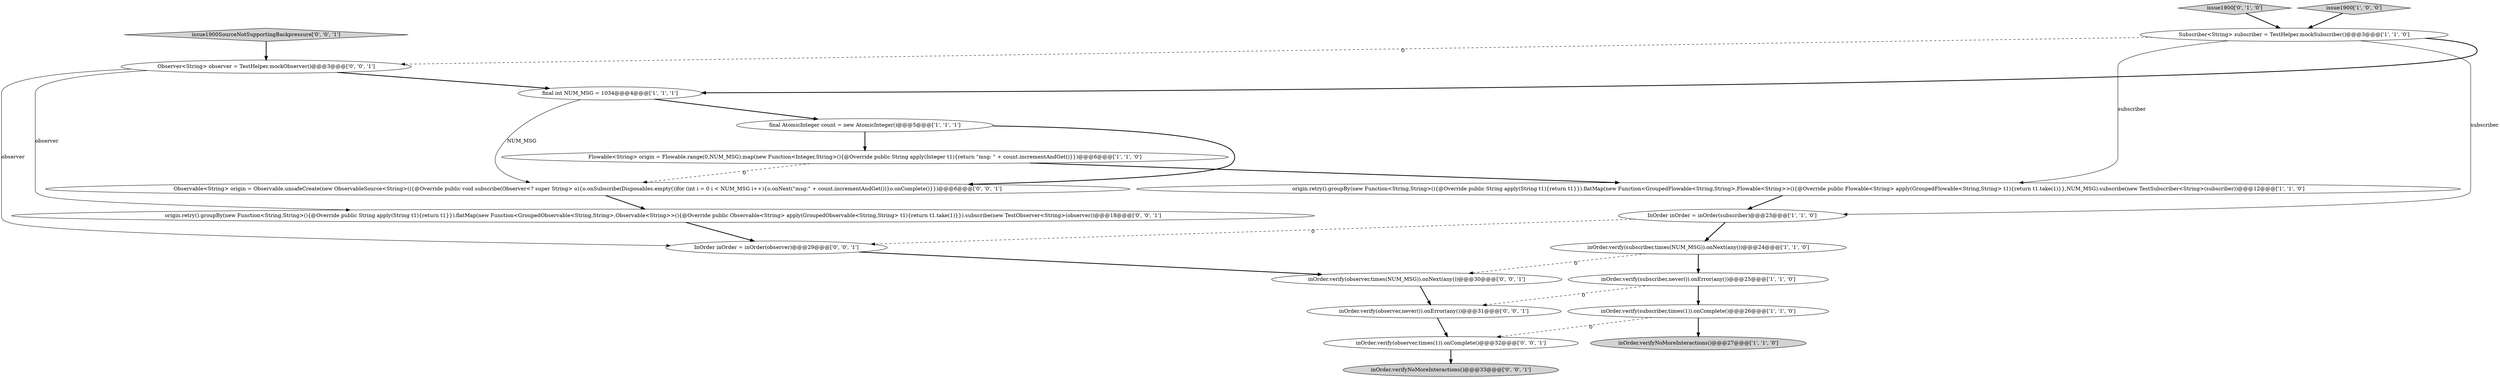 digraph {
16 [style = filled, label = "inOrder.verifyNoMoreInteractions()@@@33@@@['0', '0', '1']", fillcolor = lightgray, shape = ellipse image = "AAA0AAABBB3BBB"];
18 [style = filled, label = "issue1900SourceNotSupportingBackpressure['0', '0', '1']", fillcolor = lightgray, shape = diamond image = "AAA0AAABBB3BBB"];
3 [style = filled, label = "Flowable<String> origin = Flowable.range(0,NUM_MSG).map(new Function<Integer,String>(){@Override public String apply(Integer t1){return \"msg: \" + count.incrementAndGet()}})@@@6@@@['1', '1', '0']", fillcolor = white, shape = ellipse image = "AAA0AAABBB1BBB"];
9 [style = filled, label = "final AtomicInteger count = new AtomicInteger()@@@5@@@['1', '1', '1']", fillcolor = white, shape = ellipse image = "AAA0AAABBB1BBB"];
1 [style = filled, label = "InOrder inOrder = inOrder(subscriber)@@@23@@@['1', '1', '0']", fillcolor = white, shape = ellipse image = "AAA0AAABBB1BBB"];
11 [style = filled, label = "issue1900['0', '1', '0']", fillcolor = lightgray, shape = diamond image = "AAA0AAABBB2BBB"];
6 [style = filled, label = "inOrder.verify(subscriber,times(1)).onComplete()@@@26@@@['1', '1', '0']", fillcolor = white, shape = ellipse image = "AAA0AAABBB1BBB"];
2 [style = filled, label = "origin.retry().groupBy(new Function<String,String>(){@Override public String apply(String t1){return t1}}).flatMap(new Function<GroupedFlowable<String,String>,Flowable<String>>(){@Override public Flowable<String> apply(GroupedFlowable<String,String> t1){return t1.take(1)}},NUM_MSG).subscribe(new TestSubscriber<String>(subscriber))@@@12@@@['1', '1', '0']", fillcolor = white, shape = ellipse image = "AAA0AAABBB1BBB"];
8 [style = filled, label = "final int NUM_MSG = 1034@@@4@@@['1', '1', '1']", fillcolor = white, shape = ellipse image = "AAA0AAABBB1BBB"];
15 [style = filled, label = "inOrder.verify(observer,never()).onError(any())@@@31@@@['0', '0', '1']", fillcolor = white, shape = ellipse image = "AAA0AAABBB3BBB"];
14 [style = filled, label = "inOrder.verify(observer,times(NUM_MSG)).onNext(any())@@@30@@@['0', '0', '1']", fillcolor = white, shape = ellipse image = "AAA0AAABBB3BBB"];
19 [style = filled, label = "InOrder inOrder = inOrder(observer)@@@29@@@['0', '0', '1']", fillcolor = white, shape = ellipse image = "AAA0AAABBB3BBB"];
4 [style = filled, label = "Subscriber<String> subscriber = TestHelper.mockSubscriber()@@@3@@@['1', '1', '0']", fillcolor = white, shape = ellipse image = "AAA0AAABBB1BBB"];
5 [style = filled, label = "inOrder.verify(subscriber,never()).onError(any())@@@25@@@['1', '1', '0']", fillcolor = white, shape = ellipse image = "AAA0AAABBB1BBB"];
17 [style = filled, label = "origin.retry().groupBy(new Function<String,String>(){@Override public String apply(String t1){return t1}}).flatMap(new Function<GroupedObservable<String,String>,Observable<String>>(){@Override public Observable<String> apply(GroupedObservable<String,String> t1){return t1.take(1)}}).subscribe(new TestObserver<String>(observer))@@@18@@@['0', '0', '1']", fillcolor = white, shape = ellipse image = "AAA0AAABBB3BBB"];
10 [style = filled, label = "inOrder.verifyNoMoreInteractions()@@@27@@@['1', '1', '0']", fillcolor = lightgray, shape = ellipse image = "AAA0AAABBB1BBB"];
0 [style = filled, label = "issue1900['1', '0', '0']", fillcolor = lightgray, shape = diamond image = "AAA0AAABBB1BBB"];
7 [style = filled, label = "inOrder.verify(subscriber,times(NUM_MSG)).onNext(any())@@@24@@@['1', '1', '0']", fillcolor = white, shape = ellipse image = "AAA0AAABBB1BBB"];
12 [style = filled, label = "Observer<String> observer = TestHelper.mockObserver()@@@3@@@['0', '0', '1']", fillcolor = white, shape = ellipse image = "AAA0AAABBB3BBB"];
20 [style = filled, label = "Observable<String> origin = Observable.unsafeCreate(new ObservableSource<String>(){@Override public void subscribe(Observer<? super String> o){o.onSubscribe(Disposables.empty())for (int i = 0 i < NUM_MSG i++){o.onNext(\"msg:\" + count.incrementAndGet())}o.onComplete()}})@@@6@@@['0', '0', '1']", fillcolor = white, shape = ellipse image = "AAA0AAABBB3BBB"];
13 [style = filled, label = "inOrder.verify(observer,times(1)).onComplete()@@@32@@@['0', '0', '1']", fillcolor = white, shape = ellipse image = "AAA0AAABBB3BBB"];
3->20 [style = dashed, label="0"];
11->4 [style = bold, label=""];
8->9 [style = bold, label=""];
0->4 [style = bold, label=""];
4->12 [style = dashed, label="0"];
3->2 [style = bold, label=""];
4->1 [style = solid, label="subscriber"];
17->19 [style = bold, label=""];
9->20 [style = bold, label=""];
9->3 [style = bold, label=""];
6->13 [style = dashed, label="0"];
4->8 [style = bold, label=""];
6->10 [style = bold, label=""];
1->19 [style = dashed, label="0"];
13->16 [style = bold, label=""];
2->1 [style = bold, label=""];
12->17 [style = solid, label="observer"];
15->13 [style = bold, label=""];
8->20 [style = solid, label="NUM_MSG"];
7->5 [style = bold, label=""];
20->17 [style = bold, label=""];
19->14 [style = bold, label=""];
7->14 [style = dashed, label="0"];
18->12 [style = bold, label=""];
1->7 [style = bold, label=""];
12->19 [style = solid, label="observer"];
14->15 [style = bold, label=""];
12->8 [style = bold, label=""];
5->15 [style = dashed, label="0"];
5->6 [style = bold, label=""];
4->2 [style = solid, label="subscriber"];
}
